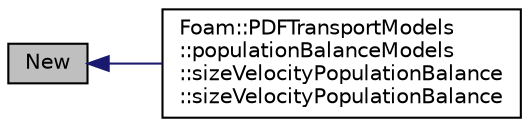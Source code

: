 digraph "New"
{
  bgcolor="transparent";
  edge [fontname="Helvetica",fontsize="10",labelfontname="Helvetica",labelfontsize="10"];
  node [fontname="Helvetica",fontsize="10",shape=record];
  rankdir="LR";
  Node11 [label="New",height=0.2,width=0.4,color="black", fillcolor="grey75", style="filled", fontcolor="black"];
  Node11 -> Node12 [dir="back",color="midnightblue",fontsize="10",style="solid",fontname="Helvetica"];
  Node12 [label="Foam::PDFTransportModels\l::populationBalanceModels\l::sizeVelocityPopulationBalance\l::sizeVelocityPopulationBalance",height=0.2,width=0.4,color="black",URL="$a02220.html#ab655908698ea99a695b29e732dbb184d",tooltip="Construct from components. "];
}
